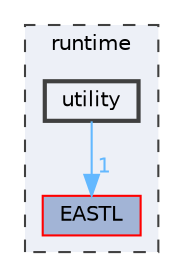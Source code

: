 digraph "runtime/utility"
{
 // LATEX_PDF_SIZE
  bgcolor="transparent";
  edge [fontname=Helvetica,fontsize=10,labelfontname=Helvetica,labelfontsize=10];
  node [fontname=Helvetica,fontsize=10,shape=box,height=0.2,width=0.4];
  compound=true
  subgraph clusterdir_cb031e414f281a658b23dddb30bb9d2c {
    graph [ bgcolor="#edf0f7", pencolor="grey25", label="runtime", fontname=Helvetica,fontsize=10 style="filled,dashed", URL="dir_cb031e414f281a658b23dddb30bb9d2c.html",tooltip=""]
  dir_46d996951237f3a811adda0775610b84 [label="EASTL", fillcolor="#a2b4d6", color="red", style="filled", URL="dir_46d996951237f3a811adda0775610b84.html",tooltip=""];
  dir_94712cad8ccb936ff136bcb92683eae2 [label="utility", fillcolor="#edf0f7", color="grey25", style="filled,bold", URL="dir_94712cad8ccb936ff136bcb92683eae2.html",tooltip=""];
  }
  dir_94712cad8ccb936ff136bcb92683eae2->dir_46d996951237f3a811adda0775610b84 [headlabel="1", labeldistance=1.5 headhref="dir_000131_000035.html" href="dir_000131_000035.html" color="steelblue1" fontcolor="steelblue1"];
}
